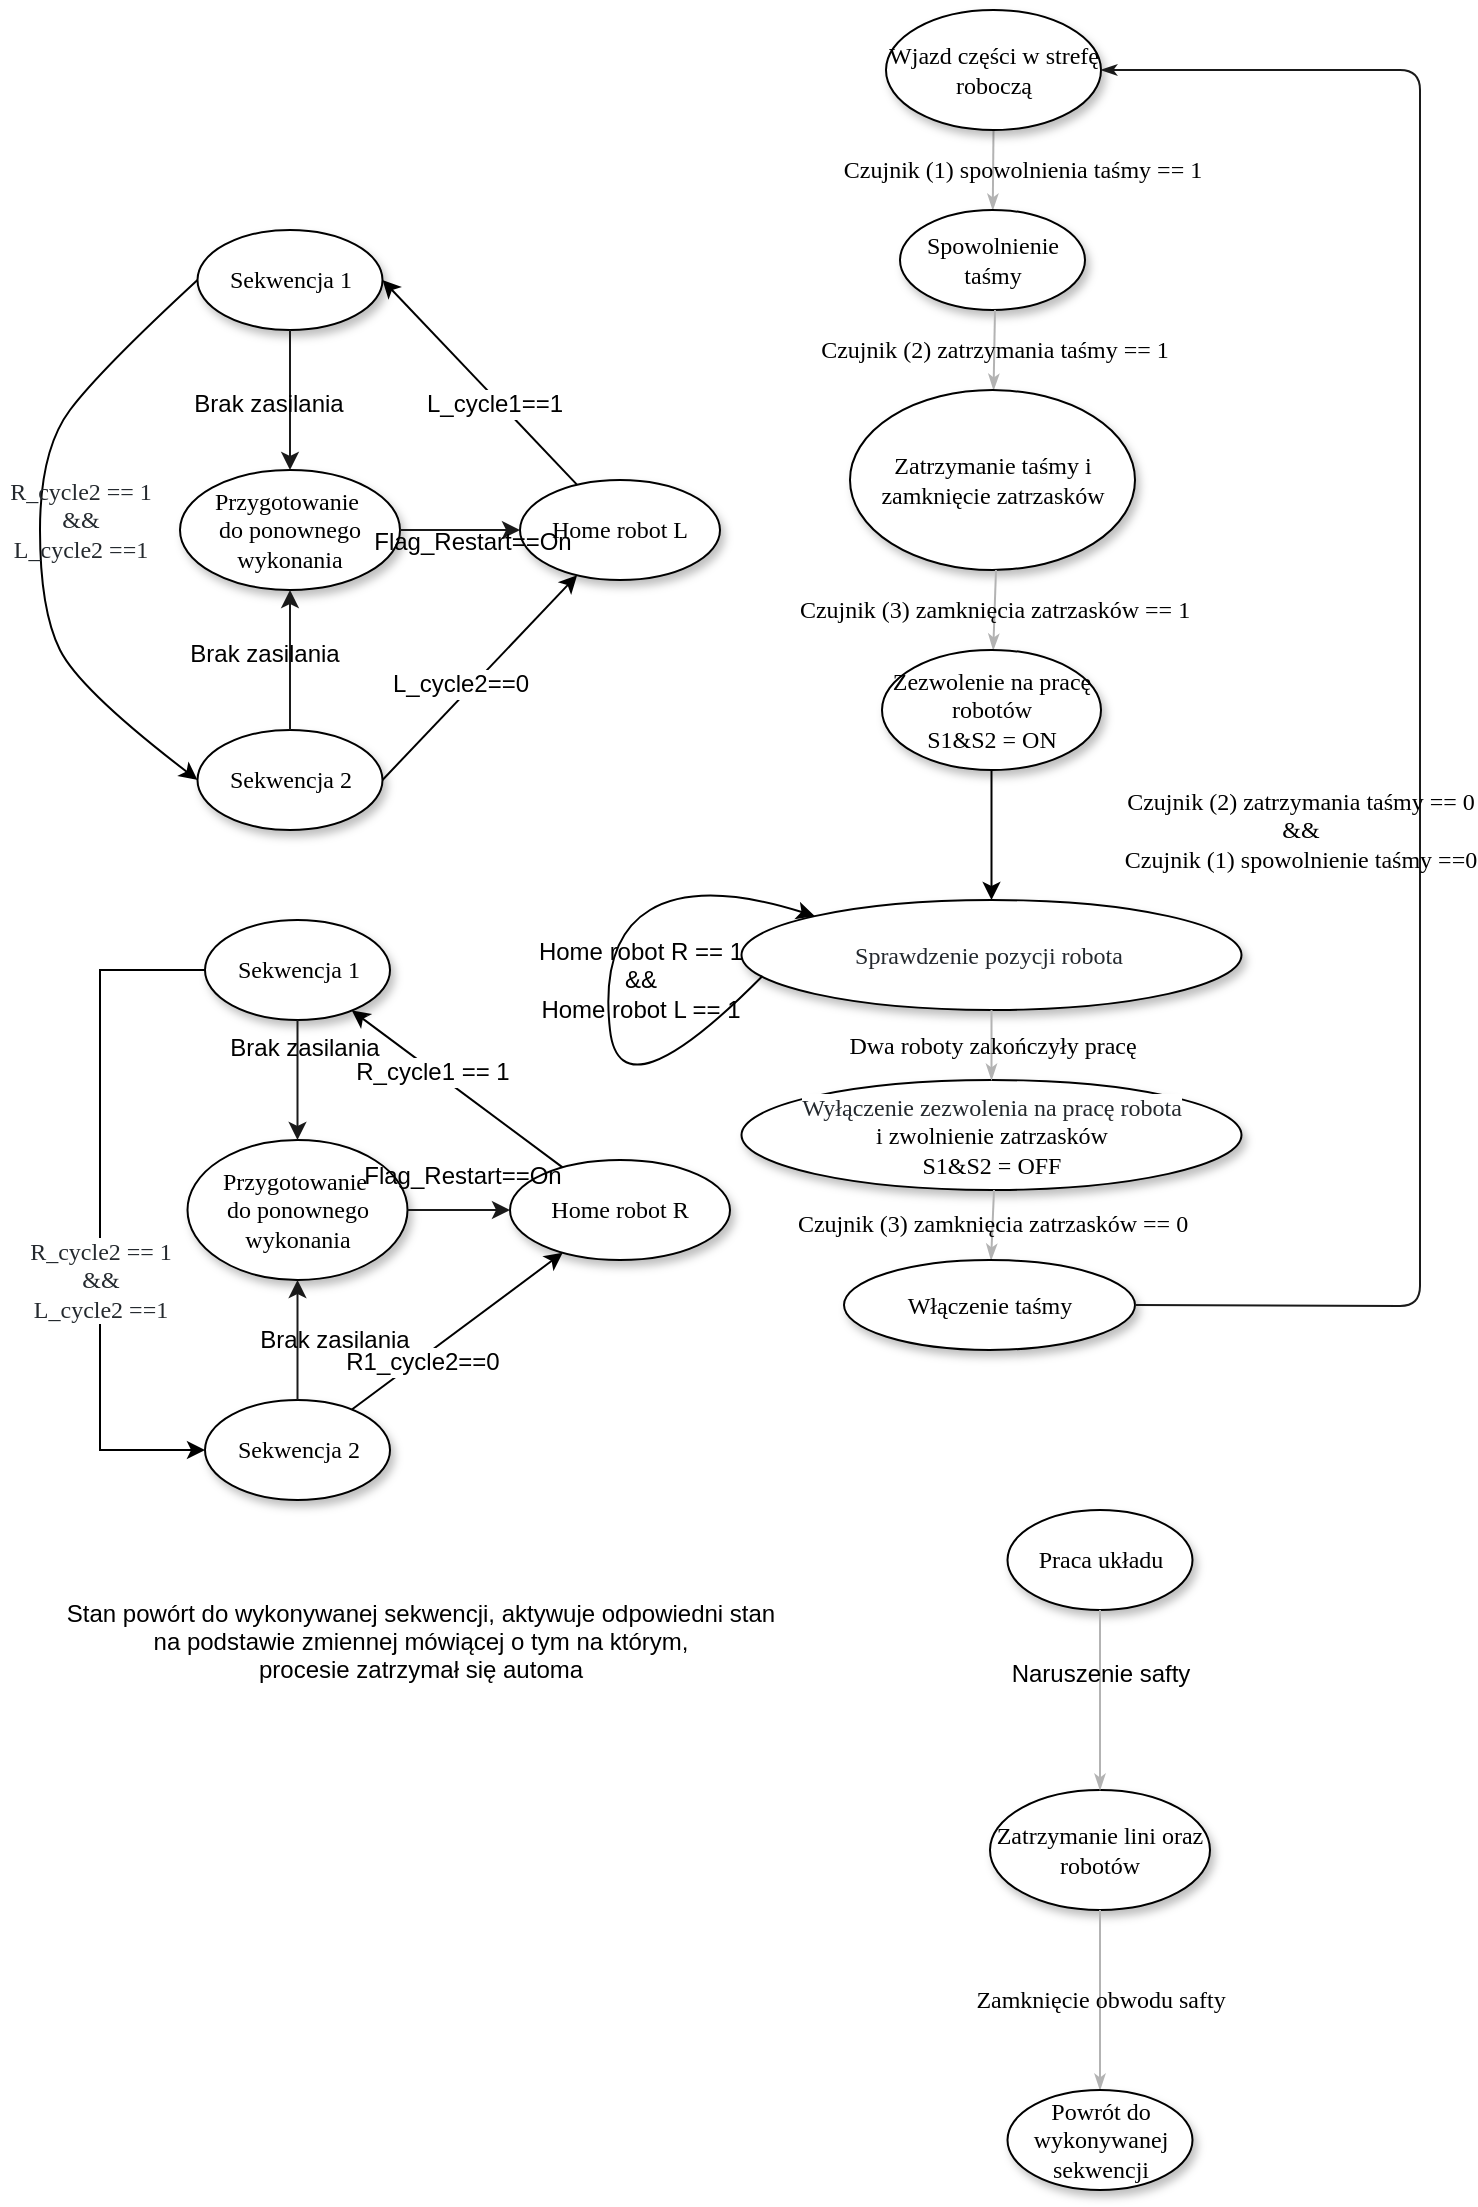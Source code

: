 <mxfile version="12.8.8" type="github">
  <diagram name="Page-1" id="42789a77-a242-8287-6e28-9cd8cfd52e62">
    <mxGraphModel dx="211" dy="548" grid="1" gridSize="10" guides="1" tooltips="1" connect="1" arrows="1" fold="1" page="1" pageScale="1" pageWidth="827" pageHeight="1169" background="#ffffff" math="0" shadow="0">
      <root>
        <mxCell id="0" />
        <mxCell id="1" parent="0" />
        <mxCell id="1ea317790d2ca983-14" value="Czujnik (1) spowolnienia taśmy == 1" style="edgeStyle=none;rounded=1;html=1;labelBackgroundColor=none;startArrow=none;startFill=0;startSize=5;endArrow=classicThin;endFill=1;endSize=5;jettySize=auto;orthogonalLoop=1;strokeColor=#B3B3B3;strokeWidth=1;fontFamily=Verdana;fontSize=12" parent="1" source="1ea317790d2ca983-1" target="1ea317790d2ca983-3" edge="1">
          <mxGeometry x="-0.008" y="13" relative="1" as="geometry">
            <mxPoint x="1" as="offset" />
          </mxGeometry>
        </mxCell>
        <mxCell id="1ea317790d2ca983-1" value="Wjazd części w strefę roboczą" style="ellipse;whiteSpace=wrap;html=1;rounded=0;shadow=1;comic=0;labelBackgroundColor=none;strokeWidth=1;fontFamily=Verdana;fontSize=12;align=center;" parent="1" vertex="1">
          <mxGeometry x="1293" y="20" width="107.5" height="60" as="geometry" />
        </mxCell>
        <mxCell id="1ea317790d2ca983-3" value="&lt;span&gt;Spowolnienie taśmy&lt;/span&gt;" style="ellipse;whiteSpace=wrap;html=1;rounded=0;shadow=1;comic=0;labelBackgroundColor=none;strokeWidth=1;fontFamily=Verdana;fontSize=12;align=center;" parent="1" vertex="1">
          <mxGeometry x="1300" y="120" width="92.5" height="50" as="geometry" />
        </mxCell>
        <mxCell id="OLLGJLySp4nUVTmZsZ1r-1" value="Czujnik (2) zatrzymania taśmy == 1" style="edgeStyle=none;rounded=1;html=1;labelBackgroundColor=none;startArrow=none;startFill=0;startSize=5;endArrow=classicThin;endFill=1;endSize=5;jettySize=auto;orthogonalLoop=1;strokeColor=#B3B3B3;strokeWidth=1;fontFamily=Verdana;fontSize=12" parent="1" target="OLLGJLySp4nUVTmZsZ1r-2" edge="1">
          <mxGeometry relative="1" as="geometry">
            <mxPoint x="1347.5" y="170" as="sourcePoint" />
          </mxGeometry>
        </mxCell>
        <mxCell id="OLLGJLySp4nUVTmZsZ1r-2" value="&lt;span&gt;Zatrzymanie taśmy i zamknięcie zatrzasków&lt;/span&gt;" style="ellipse;whiteSpace=wrap;html=1;rounded=0;shadow=1;comic=0;labelBackgroundColor=none;strokeWidth=1;fontFamily=Verdana;fontSize=12;align=center;" parent="1" vertex="1">
          <mxGeometry x="1275" y="210" width="142.5" height="90" as="geometry" />
        </mxCell>
        <mxCell id="OLLGJLySp4nUVTmZsZ1r-3" value="Czujnik (3) zamknięcia zatrzasków == 1" style="edgeStyle=none;rounded=1;html=1;labelBackgroundColor=none;startArrow=none;startFill=0;startSize=5;endArrow=classicThin;endFill=1;endSize=5;jettySize=auto;orthogonalLoop=1;strokeColor=#B3B3B3;strokeWidth=1;fontFamily=Verdana;fontSize=12" parent="1" target="OLLGJLySp4nUVTmZsZ1r-4" edge="1">
          <mxGeometry relative="1" as="geometry">
            <mxPoint x="1348" y="300" as="sourcePoint" />
          </mxGeometry>
        </mxCell>
        <mxCell id="QYaHjSco_v4jVhseYhSS-3" style="edgeStyle=orthogonalEdgeStyle;rounded=0;orthogonalLoop=1;jettySize=auto;html=1;" parent="1" source="OLLGJLySp4nUVTmZsZ1r-4" target="OLLGJLySp4nUVTmZsZ1r-15" edge="1">
          <mxGeometry relative="1" as="geometry" />
        </mxCell>
        <mxCell id="OLLGJLySp4nUVTmZsZ1r-4" value="&lt;div&gt;&lt;span&gt;Zezwolenie na pracę robotów&lt;/span&gt;&lt;/div&gt;&lt;div&gt;&lt;span&gt;S1&amp;amp;S2 = ON&lt;br&gt;&lt;/span&gt;&lt;/div&gt;" style="ellipse;whiteSpace=wrap;html=1;rounded=0;shadow=1;comic=0;labelBackgroundColor=none;strokeWidth=1;fontFamily=Verdana;fontSize=12;align=center;" parent="1" vertex="1">
          <mxGeometry x="1291" y="340" width="109.5" height="60" as="geometry" />
        </mxCell>
        <mxCell id="OLLGJLySp4nUVTmZsZ1r-6" value="&lt;span&gt;Home robot L&lt;br&gt;&lt;/span&gt;" style="ellipse;whiteSpace=wrap;html=1;rounded=0;shadow=1;comic=0;labelBackgroundColor=none;strokeWidth=1;fontFamily=Verdana;fontSize=12;align=center;" parent="1" vertex="1">
          <mxGeometry x="1110" y="255" width="100" height="50" as="geometry" />
        </mxCell>
        <mxCell id="OLLGJLySp4nUVTmZsZ1r-8" value="&lt;span&gt;Home robot R&lt;br&gt;&lt;/span&gt;" style="ellipse;whiteSpace=wrap;html=1;rounded=0;shadow=1;comic=0;labelBackgroundColor=none;strokeWidth=1;fontFamily=Verdana;fontSize=12;align=center;" parent="1" vertex="1">
          <mxGeometry x="1105" y="595" width="110" height="50" as="geometry" />
        </mxCell>
        <mxCell id="OLLGJLySp4nUVTmZsZ1r-15" value="&lt;span style=&quot;color: rgb(36 , 41 , 46) ; font-family: , &amp;#34;consolas&amp;#34; , &amp;#34;liberation mono&amp;#34; , &amp;#34;menlo&amp;#34; , monospace ; white-space: pre ; background-color: rgb(255 , 255 , 255)&quot;&gt;Sprawdzenie pozycji robota &lt;/span&gt;" style="ellipse;whiteSpace=wrap;html=1;rounded=0;shadow=1;comic=0;labelBackgroundColor=none;strokeWidth=1;fontFamily=Verdana;fontSize=12;align=center;" parent="1" vertex="1">
          <mxGeometry x="1220.75" y="465" width="250" height="55" as="geometry" />
        </mxCell>
        <mxCell id="OLLGJLySp4nUVTmZsZ1r-17" value="&lt;font color=&quot;#24292e&quot;&gt;&lt;span style=&quot;white-space: pre ; background-color: rgb(255 , 255 , 255)&quot;&gt;Wyłączenie zezwolenia na pracę robota&lt;br&gt;&lt;/span&gt;&lt;/font&gt;&lt;div&gt;i zwolnienie zatrzasków&lt;/div&gt;&lt;div&gt;S1&amp;amp;S2 = OFF&lt;br&gt;&lt;/div&gt;" style="ellipse;whiteSpace=wrap;html=1;rounded=0;shadow=1;comic=0;labelBackgroundColor=none;strokeWidth=1;fontFamily=Verdana;fontSize=12;align=center;" parent="1" vertex="1">
          <mxGeometry x="1220.75" y="555" width="250" height="55" as="geometry" />
        </mxCell>
        <mxCell id="OLLGJLySp4nUVTmZsZ1r-22" value="Czujnik (3) zamknięcia zatrzasków == 0" style="edgeStyle=none;rounded=1;html=1;labelBackgroundColor=none;startArrow=none;startFill=0;startSize=5;endArrow=classicThin;endFill=1;endSize=5;jettySize=auto;orthogonalLoop=1;strokeColor=#B3B3B3;strokeWidth=1;fontFamily=Verdana;fontSize=12" parent="1" target="OLLGJLySp4nUVTmZsZ1r-23" edge="1">
          <mxGeometry relative="1" as="geometry">
            <mxPoint x="1347" y="610" as="sourcePoint" />
          </mxGeometry>
        </mxCell>
        <mxCell id="OLLGJLySp4nUVTmZsZ1r-23" value="&lt;span&gt;Włączenie taśmy&lt;/span&gt;" style="ellipse;whiteSpace=wrap;html=1;rounded=0;shadow=1;comic=0;labelBackgroundColor=none;strokeWidth=1;fontFamily=Verdana;fontSize=12;align=center;" parent="1" vertex="1">
          <mxGeometry x="1272" y="645" width="145.5" height="45" as="geometry" />
        </mxCell>
        <mxCell id="OLLGJLySp4nUVTmZsZ1r-24" value="&lt;div&gt;Czujnik (2) zatrzymania taśmy == 0&lt;/div&gt;&lt;div&gt;&amp;amp;&amp;amp;&lt;br&gt;&lt;/div&gt;&lt;div&gt;Czujnik (1) spowolnienie taśmy ==0&lt;br&gt;&lt;/div&gt;" style="edgeStyle=none;rounded=1;html=1;labelBackgroundColor=none;startArrow=none;startFill=0;startSize=5;endArrow=classicThin;endFill=1;endSize=5;jettySize=auto;orthogonalLoop=1;strokeColor=#1A1A1A;strokeWidth=1;fontFamily=Verdana;fontSize=12;entryX=1;entryY=0.5;entryDx=0;entryDy=0;exitX=1;exitY=0.5;exitDx=0;exitDy=0;" parent="1" source="OLLGJLySp4nUVTmZsZ1r-23" target="1ea317790d2ca983-1" edge="1">
          <mxGeometry x="-0.173" y="60" relative="1" as="geometry">
            <mxPoint x="1420" y="728" as="sourcePoint" />
            <mxPoint x="1460" y="80" as="targetPoint" />
            <Array as="points">
              <mxPoint x="1560" y="668" />
              <mxPoint x="1560" y="480" />
              <mxPoint x="1560" y="410" />
              <mxPoint x="1560" y="50" />
            </Array>
            <mxPoint as="offset" />
          </mxGeometry>
        </mxCell>
        <mxCell id="JCXxb_k7L4Gy6FHqqTmz-3" value="" style="curved=1;endArrow=classic;html=1;exitX=0.042;exitY=0.691;exitDx=0;exitDy=0;entryX=0;entryY=0;entryDx=0;entryDy=0;exitPerimeter=0;" parent="1" source="OLLGJLySp4nUVTmZsZ1r-15" target="OLLGJLySp4nUVTmZsZ1r-15" edge="1">
          <mxGeometry width="50" height="50" relative="1" as="geometry">
            <mxPoint x="1226.555" y="511.766" as="sourcePoint" />
            <mxPoint x="1239.25" y="468.355" as="targetPoint" />
            <Array as="points">
              <mxPoint x="1160" y="575" />
              <mxPoint x="1150" y="485" />
              <mxPoint x="1200" y="455" />
            </Array>
          </mxGeometry>
        </mxCell>
        <mxCell id="JCXxb_k7L4Gy6FHqqTmz-4" value="&lt;div&gt;Home robot R == 1 &lt;br&gt;&lt;/div&gt;&lt;div&gt;&amp;amp;&amp;amp;&lt;/div&gt;&lt;div&gt;Home robot L == 1&lt;br&gt;&lt;/div&gt;" style="text;html=1;align=center;verticalAlign=middle;resizable=0;points=[];labelBackgroundColor=none;" parent="JCXxb_k7L4Gy6FHqqTmz-3" vertex="1" connectable="0">
          <mxGeometry x="-0.042" y="-5" relative="1" as="geometry">
            <mxPoint x="10.23" y="-22.68" as="offset" />
          </mxGeometry>
        </mxCell>
        <mxCell id="JCXxb_k7L4Gy6FHqqTmz-6" value="Dwa roboty zakończyły pracę" style="edgeStyle=none;rounded=1;html=1;labelBackgroundColor=none;startArrow=none;startFill=0;startSize=5;endArrow=classicThin;endFill=1;endSize=5;jettySize=auto;orthogonalLoop=1;strokeColor=#B3B3B3;strokeWidth=1;fontFamily=Verdana;fontSize=12;exitX=0.5;exitY=1;exitDx=0;exitDy=0;entryX=0.5;entryY=0;entryDx=0;entryDy=0;" parent="1" source="OLLGJLySp4nUVTmZsZ1r-15" target="OLLGJLySp4nUVTmZsZ1r-17" edge="1">
          <mxGeometry relative="1" as="geometry">
            <mxPoint x="1500" y="520" as="sourcePoint" />
            <mxPoint x="1500" y="570" as="targetPoint" />
          </mxGeometry>
        </mxCell>
        <mxCell id="FYHUPgaPEH7CVNJRQOQ_-2" value="" style="endArrow=classic;html=1;entryX=1;entryY=0.5;entryDx=0;entryDy=0;" parent="1" source="OLLGJLySp4nUVTmZsZ1r-6" target="FYHUPgaPEH7CVNJRQOQ_-3" edge="1">
          <mxGeometry width="50" height="50" relative="1" as="geometry">
            <mxPoint x="1180" y="300" as="sourcePoint" />
            <mxPoint x="1150" y="250" as="targetPoint" />
          </mxGeometry>
        </mxCell>
        <mxCell id="FYHUPgaPEH7CVNJRQOQ_-32" value="L_cycle1==1" style="text;html=1;align=center;verticalAlign=middle;resizable=0;points=[];labelBackgroundColor=#ffffff;" parent="FYHUPgaPEH7CVNJRQOQ_-2" vertex="1" connectable="0">
          <mxGeometry x="-0.176" y="2" relative="1" as="geometry">
            <mxPoint as="offset" />
          </mxGeometry>
        </mxCell>
        <mxCell id="FYHUPgaPEH7CVNJRQOQ_-3" value="&lt;span&gt;Sekwencja 1&lt;/span&gt;" style="ellipse;whiteSpace=wrap;html=1;rounded=0;shadow=1;comic=0;labelBackgroundColor=none;strokeWidth=1;fontFamily=Verdana;fontSize=12;align=center;" parent="1" vertex="1">
          <mxGeometry x="948.75" y="130" width="92.5" height="50" as="geometry" />
        </mxCell>
        <mxCell id="FYHUPgaPEH7CVNJRQOQ_-4" value="&lt;span&gt;Sekwencja 2&lt;/span&gt;" style="ellipse;whiteSpace=wrap;html=1;rounded=0;shadow=1;comic=0;labelBackgroundColor=none;strokeWidth=1;fontFamily=Verdana;fontSize=12;align=center;" parent="1" vertex="1">
          <mxGeometry x="948.75" y="380" width="92.5" height="50" as="geometry" />
        </mxCell>
        <mxCell id="FYHUPgaPEH7CVNJRQOQ_-5" value="" style="curved=1;endArrow=classic;html=1;exitX=0;exitY=0.5;exitDx=0;exitDy=0;entryX=0;entryY=0.5;entryDx=0;entryDy=0;" parent="1" source="FYHUPgaPEH7CVNJRQOQ_-3" target="FYHUPgaPEH7CVNJRQOQ_-4" edge="1">
          <mxGeometry width="50" height="50" relative="1" as="geometry">
            <mxPoint x="950" y="230" as="sourcePoint" />
            <mxPoint x="970" y="360" as="targetPoint" />
            <Array as="points">
              <mxPoint x="900" y="200" />
              <mxPoint x="870" y="240" />
              <mxPoint x="870" y="320" />
              <mxPoint x="890" y="360" />
            </Array>
          </mxGeometry>
        </mxCell>
        <mxCell id="FYHUPgaPEH7CVNJRQOQ_-6" value="&lt;span style=&quot;color: rgb(36 , 41 , 46) ; font-family: &amp;#34;verdana&amp;#34; ; white-space: pre&quot;&gt;R_cycle2 == 1&lt;br&gt;&lt;/span&gt;&lt;div&gt;&lt;span style=&quot;color: rgb(36 , 41 , 46) ; font-family: &amp;#34;verdana&amp;#34; ; white-space: pre&quot;&gt;&amp;amp;&amp;amp;&lt;/span&gt;&lt;/div&gt;&lt;div&gt;&lt;span style=&quot;color: rgb(36 , 41 , 46) ; font-family: &amp;#34;verdana&amp;#34; ; white-space: pre&quot;&gt;L_cycle2 ==1&lt;br&gt;&lt;/span&gt;&lt;/div&gt;" style="text;html=1;align=center;verticalAlign=middle;resizable=0;points=[];labelBackgroundColor=none;" parent="FYHUPgaPEH7CVNJRQOQ_-5" vertex="1" connectable="0">
          <mxGeometry x="-0.042" y="-5" relative="1" as="geometry">
            <mxPoint x="25.0" y="0.02" as="offset" />
          </mxGeometry>
        </mxCell>
        <mxCell id="FYHUPgaPEH7CVNJRQOQ_-7" value="" style="endArrow=classic;html=1;exitX=1;exitY=0.5;exitDx=0;exitDy=0;" parent="1" source="FYHUPgaPEH7CVNJRQOQ_-4" target="OLLGJLySp4nUVTmZsZ1r-6" edge="1">
          <mxGeometry width="50" height="50" relative="1" as="geometry">
            <mxPoint x="1100" y="290" as="sourcePoint" />
            <mxPoint x="1150" y="240" as="targetPoint" />
          </mxGeometry>
        </mxCell>
        <mxCell id="FYHUPgaPEH7CVNJRQOQ_-33" value="L_cycle2==0" style="text;html=1;align=center;verticalAlign=middle;resizable=0;points=[];labelBackgroundColor=#ffffff;" parent="FYHUPgaPEH7CVNJRQOQ_-7" vertex="1" connectable="0">
          <mxGeometry x="-0.13" y="5" relative="1" as="geometry">
            <mxPoint as="offset" />
          </mxGeometry>
        </mxCell>
        <mxCell id="QYaHjSco_v4jVhseYhSS-1" style="edgeStyle=orthogonalEdgeStyle;rounded=0;orthogonalLoop=1;jettySize=auto;html=1;" parent="1" source="FYHUPgaPEH7CVNJRQOQ_-8" target="FYHUPgaPEH7CVNJRQOQ_-9" edge="1">
          <mxGeometry relative="1" as="geometry">
            <mxPoint x="1230" y="750" as="targetPoint" />
            <Array as="points">
              <mxPoint x="900" y="500" />
              <mxPoint x="900" y="740" />
            </Array>
          </mxGeometry>
        </mxCell>
        <mxCell id="QYaHjSco_v4jVhseYhSS-4" value="&lt;span style=&quot;color: rgb(36 , 41 , 46) ; font-family: &amp;#34;verdana&amp;#34; ; white-space: pre&quot;&gt;R_cycle2 == 1&lt;br&gt;&lt;/span&gt;&lt;div&gt;&lt;span style=&quot;color: rgb(36 , 41 , 46) ; font-family: &amp;#34;verdana&amp;#34; ; white-space: pre&quot;&gt;&amp;amp;&amp;amp;&lt;/span&gt;&lt;/div&gt;&lt;div&gt;&lt;span style=&quot;color: rgb(36 , 41 , 46) ; font-family: &amp;#34;verdana&amp;#34; ; white-space: pre&quot;&gt;L_cycle2 ==1&lt;br&gt;&lt;/span&gt;&lt;/div&gt;" style="text;html=1;align=center;verticalAlign=middle;resizable=0;points=[];labelBackgroundColor=#ffffff;" parent="QYaHjSco_v4jVhseYhSS-1" vertex="1" connectable="0">
          <mxGeometry x="-0.378" y="90" relative="1" as="geometry">
            <mxPoint x="-90" y="99.5" as="offset" />
          </mxGeometry>
        </mxCell>
        <mxCell id="FYHUPgaPEH7CVNJRQOQ_-8" value="&lt;span&gt;Sekwencja 1&lt;/span&gt;" style="ellipse;whiteSpace=wrap;html=1;rounded=0;shadow=1;comic=0;labelBackgroundColor=none;strokeWidth=1;fontFamily=Verdana;fontSize=12;align=center;" parent="1" vertex="1">
          <mxGeometry x="952.5" y="475" width="92.5" height="50" as="geometry" />
        </mxCell>
        <mxCell id="FYHUPgaPEH7CVNJRQOQ_-9" value="&lt;span&gt;Sekwencja 2&lt;br&gt;&lt;/span&gt;" style="ellipse;whiteSpace=wrap;html=1;rounded=0;shadow=1;comic=0;labelBackgroundColor=none;strokeWidth=1;fontFamily=Verdana;fontSize=12;align=center;" parent="1" vertex="1">
          <mxGeometry x="952.5" y="715" width="92.5" height="50" as="geometry" />
        </mxCell>
        <mxCell id="FYHUPgaPEH7CVNJRQOQ_-12" value="" style="endArrow=classic;html=1;" parent="1" source="OLLGJLySp4nUVTmZsZ1r-8" target="FYHUPgaPEH7CVNJRQOQ_-8" edge="1">
          <mxGeometry width="50" height="50" relative="1" as="geometry">
            <mxPoint x="1928.483" y="332.356" as="sourcePoint" />
            <mxPoint x="1790.0" y="280" as="targetPoint" />
          </mxGeometry>
        </mxCell>
        <mxCell id="FYHUPgaPEH7CVNJRQOQ_-34" value="R_cycle1 == 1" style="text;html=1;align=center;verticalAlign=middle;resizable=0;points=[];labelBackgroundColor=#ffffff;" parent="FYHUPgaPEH7CVNJRQOQ_-12" vertex="1" connectable="0">
          <mxGeometry x="0.24" y="1" relative="1" as="geometry">
            <mxPoint as="offset" />
          </mxGeometry>
        </mxCell>
        <mxCell id="FYHUPgaPEH7CVNJRQOQ_-13" value="" style="endArrow=classic;html=1;" parent="1" source="FYHUPgaPEH7CVNJRQOQ_-9" target="OLLGJLySp4nUVTmZsZ1r-8" edge="1">
          <mxGeometry width="50" height="50" relative="1" as="geometry">
            <mxPoint x="1751.517" y="477.356" as="sourcePoint" />
            <mxPoint x="1840.0" y="435" as="targetPoint" />
          </mxGeometry>
        </mxCell>
        <mxCell id="FYHUPgaPEH7CVNJRQOQ_-35" value="R1_cycle2==0" style="text;html=1;align=center;verticalAlign=middle;resizable=0;points=[];labelBackgroundColor=#ffffff;" parent="FYHUPgaPEH7CVNJRQOQ_-13" vertex="1" connectable="0">
          <mxGeometry x="-0.362" y="-1" relative="1" as="geometry">
            <mxPoint x="1" as="offset" />
          </mxGeometry>
        </mxCell>
        <mxCell id="FYHUPgaPEH7CVNJRQOQ_-22" value="&lt;span&gt;Praca układu&lt;/span&gt;" style="ellipse;whiteSpace=wrap;html=1;rounded=0;shadow=1;comic=0;labelBackgroundColor=none;strokeWidth=1;fontFamily=Verdana;fontSize=12;align=center;" parent="1" vertex="1">
          <mxGeometry x="1353.75" y="770" width="92.5" height="50" as="geometry" />
        </mxCell>
        <mxCell id="FYHUPgaPEH7CVNJRQOQ_-23" value="Zatrzymanie lini oraz robotów" style="ellipse;whiteSpace=wrap;html=1;rounded=0;shadow=1;comic=0;labelBackgroundColor=none;strokeWidth=1;fontFamily=Verdana;fontSize=12;align=center;" parent="1" vertex="1">
          <mxGeometry x="1345" y="910" width="110" height="60" as="geometry" />
        </mxCell>
        <mxCell id="FYHUPgaPEH7CVNJRQOQ_-24" value="" style="edgeStyle=none;rounded=1;html=1;labelBackgroundColor=none;startArrow=none;startFill=0;startSize=5;endArrow=classicThin;endFill=1;endSize=5;jettySize=auto;orthogonalLoop=1;strokeColor=#B3B3B3;strokeWidth=1;fontFamily=Verdana;fontSize=12;exitX=0.5;exitY=1;exitDx=0;exitDy=0;entryX=0.5;entryY=0;entryDx=0;entryDy=0;" parent="1" source="FYHUPgaPEH7CVNJRQOQ_-22" target="FYHUPgaPEH7CVNJRQOQ_-23" edge="1">
          <mxGeometry x="0.0" relative="1" as="geometry">
            <mxPoint x="1533.75" y="850" as="sourcePoint" />
            <mxPoint x="1736.25" y="930" as="targetPoint" />
            <mxPoint as="offset" />
          </mxGeometry>
        </mxCell>
        <mxCell id="-9G8Z5qm2i0IHwVYOWqM-1" value="Naruszenie safty" style="text;html=1;align=center;verticalAlign=middle;resizable=0;points=[];labelBackgroundColor=none;" parent="FYHUPgaPEH7CVNJRQOQ_-24" connectable="0" vertex="1">
          <mxGeometry x="-0.289" relative="1" as="geometry">
            <mxPoint as="offset" />
          </mxGeometry>
        </mxCell>
        <mxCell id="FYHUPgaPEH7CVNJRQOQ_-25" value="Zamknięcie obwodu safty" style="edgeStyle=none;rounded=1;html=1;labelBackgroundColor=none;startArrow=none;startFill=0;startSize=5;endArrow=classicThin;endFill=1;endSize=5;jettySize=auto;orthogonalLoop=1;strokeColor=#B3B3B3;strokeWidth=1;fontFamily=Verdana;fontSize=12;exitX=0.5;exitY=1;exitDx=0;exitDy=0;" parent="1" source="FYHUPgaPEH7CVNJRQOQ_-23" target="FYHUPgaPEH7CVNJRQOQ_-28" edge="1">
          <mxGeometry x="0.0" relative="1" as="geometry">
            <mxPoint x="1463.75" y="960" as="sourcePoint" />
            <mxPoint x="1400" y="1075" as="targetPoint" />
            <mxPoint as="offset" />
          </mxGeometry>
        </mxCell>
        <mxCell id="FYHUPgaPEH7CVNJRQOQ_-28" value="&lt;span&gt;Powrót do wykonywanej sekwencji&lt;/span&gt;" style="ellipse;whiteSpace=wrap;html=1;rounded=0;shadow=1;comic=0;labelBackgroundColor=none;strokeWidth=1;fontFamily=Verdana;fontSize=12;align=center;" parent="1" vertex="1">
          <mxGeometry x="1353.75" y="1060" width="92.5" height="50" as="geometry" />
        </mxCell>
        <mxCell id="FYHUPgaPEH7CVNJRQOQ_-36" value="Przygotowanie&amp;nbsp;&lt;br&gt;do ponownego wykonania" style="ellipse;whiteSpace=wrap;html=1;rounded=0;shadow=1;comic=0;labelBackgroundColor=none;strokeWidth=1;fontFamily=Verdana;fontSize=12;align=center;" parent="1" vertex="1">
          <mxGeometry x="940" y="250" width="110" height="60" as="geometry" />
        </mxCell>
        <mxCell id="FYHUPgaPEH7CVNJRQOQ_-37" value="Przygotowanie&amp;nbsp;&lt;br&gt;do ponownego wykonania" style="ellipse;whiteSpace=wrap;html=1;rounded=0;shadow=1;comic=0;labelBackgroundColor=none;strokeWidth=1;fontFamily=Verdana;fontSize=12;align=center;" parent="1" vertex="1">
          <mxGeometry x="943.75" y="585" width="110" height="70" as="geometry" />
        </mxCell>
        <mxCell id="FYHUPgaPEH7CVNJRQOQ_-38" value="" style="endArrow=classic;html=1;strokeColor=#1A1A1A;exitX=0.5;exitY=1;exitDx=0;exitDy=0;" parent="1" source="FYHUPgaPEH7CVNJRQOQ_-8" target="FYHUPgaPEH7CVNJRQOQ_-37" edge="1">
          <mxGeometry width="50" height="50" relative="1" as="geometry">
            <mxPoint x="1870" y="440" as="sourcePoint" />
            <mxPoint x="1920" y="390" as="targetPoint" />
          </mxGeometry>
        </mxCell>
        <mxCell id="FYHUPgaPEH7CVNJRQOQ_-47" value="Brak zasilania" style="text;html=1;align=center;verticalAlign=middle;resizable=0;points=[];labelBackgroundColor=none;" parent="FYHUPgaPEH7CVNJRQOQ_-38" vertex="1" connectable="0">
          <mxGeometry x="-0.539" y="3" relative="1" as="geometry">
            <mxPoint as="offset" />
          </mxGeometry>
        </mxCell>
        <mxCell id="FYHUPgaPEH7CVNJRQOQ_-39" value="" style="endArrow=classic;html=1;strokeColor=#1A1A1A;exitX=0.5;exitY=0;exitDx=0;exitDy=0;" parent="1" source="FYHUPgaPEH7CVNJRQOQ_-9" target="FYHUPgaPEH7CVNJRQOQ_-37" edge="1">
          <mxGeometry width="50" height="50" relative="1" as="geometry">
            <mxPoint x="1946.25" y="410.0" as="sourcePoint" />
            <mxPoint x="1916.25" y="470" as="targetPoint" />
          </mxGeometry>
        </mxCell>
        <mxCell id="FYHUPgaPEH7CVNJRQOQ_-48" value="Brak zasilania" style="text;html=1;align=center;verticalAlign=middle;resizable=0;points=[];labelBackgroundColor=none;" parent="FYHUPgaPEH7CVNJRQOQ_-39" vertex="1" connectable="0">
          <mxGeometry x="0.478" y="1" relative="1" as="geometry">
            <mxPoint x="18.92" y="14.68" as="offset" />
          </mxGeometry>
        </mxCell>
        <mxCell id="FYHUPgaPEH7CVNJRQOQ_-40" value="" style="endArrow=classic;html=1;strokeColor=#1A1A1A;" parent="1" source="FYHUPgaPEH7CVNJRQOQ_-37" target="OLLGJLySp4nUVTmZsZ1r-8" edge="1">
          <mxGeometry width="50" height="50" relative="1" as="geometry">
            <mxPoint x="1956.25" y="420.0" as="sourcePoint" />
            <mxPoint x="1926.25" y="480" as="targetPoint" />
          </mxGeometry>
        </mxCell>
        <mxCell id="FYHUPgaPEH7CVNJRQOQ_-49" value="Flag_Restart==On" style="text;html=1;align=center;verticalAlign=middle;resizable=0;points=[];labelBackgroundColor=none;rotation=0;" parent="FYHUPgaPEH7CVNJRQOQ_-40" vertex="1" connectable="0">
          <mxGeometry x="-0.612" y="-3" relative="1" as="geometry">
            <mxPoint x="16.63" y="-20.3" as="offset" />
          </mxGeometry>
        </mxCell>
        <mxCell id="FYHUPgaPEH7CVNJRQOQ_-41" value="" style="endArrow=classic;html=1;strokeColor=#1A1A1A;entryX=0.5;entryY=0;entryDx=0;entryDy=0;" parent="1" source="FYHUPgaPEH7CVNJRQOQ_-3" target="FYHUPgaPEH7CVNJRQOQ_-36" edge="1">
          <mxGeometry width="50" height="50" relative="1" as="geometry">
            <mxPoint x="990" y="190.0" as="sourcePoint" />
            <mxPoint x="960" y="250" as="targetPoint" />
          </mxGeometry>
        </mxCell>
        <mxCell id="FYHUPgaPEH7CVNJRQOQ_-44" value="Brak zasilania" style="text;html=1;align=center;verticalAlign=middle;resizable=0;points=[];labelBackgroundColor=none;" parent="FYHUPgaPEH7CVNJRQOQ_-41" vertex="1" connectable="0">
          <mxGeometry x="0.349" relative="1" as="geometry">
            <mxPoint x="-10.88" y="-10.07" as="offset" />
          </mxGeometry>
        </mxCell>
        <mxCell id="FYHUPgaPEH7CVNJRQOQ_-42" value="" style="endArrow=classic;html=1;strokeColor=#1A1A1A;entryX=0.5;entryY=1;entryDx=0;entryDy=0;exitX=0.5;exitY=0;exitDx=0;exitDy=0;" parent="1" source="FYHUPgaPEH7CVNJRQOQ_-4" target="FYHUPgaPEH7CVNJRQOQ_-36" edge="1">
          <mxGeometry width="50" height="50" relative="1" as="geometry">
            <mxPoint x="1000" y="200.0" as="sourcePoint" />
            <mxPoint x="1046.25" y="260.0" as="targetPoint" />
          </mxGeometry>
        </mxCell>
        <mxCell id="FYHUPgaPEH7CVNJRQOQ_-46" value="Brak zasilania" style="text;html=1;align=center;verticalAlign=middle;resizable=0;points=[];labelBackgroundColor=none;" parent="FYHUPgaPEH7CVNJRQOQ_-42" vertex="1" connectable="0">
          <mxGeometry x="0.526" y="-3" relative="1" as="geometry">
            <mxPoint x="-16.46" y="14.77" as="offset" />
          </mxGeometry>
        </mxCell>
        <mxCell id="FYHUPgaPEH7CVNJRQOQ_-43" value="" style="endArrow=classic;html=1;strokeColor=#1A1A1A;exitX=1;exitY=0.5;exitDx=0;exitDy=0;" parent="1" source="FYHUPgaPEH7CVNJRQOQ_-36" target="OLLGJLySp4nUVTmZsZ1r-6" edge="1">
          <mxGeometry width="50" height="50" relative="1" as="geometry">
            <mxPoint x="1010" y="210.0" as="sourcePoint" />
            <mxPoint x="1056.25" y="270.0" as="targetPoint" />
          </mxGeometry>
        </mxCell>
        <mxCell id="FYHUPgaPEH7CVNJRQOQ_-50" value="&lt;span style=&quot;&quot;&gt;Flag_Restart==On&lt;br&gt;&lt;/span&gt;" style="text;html=1;align=center;verticalAlign=middle;resizable=0;points=[];labelBackgroundColor=none;" parent="FYHUPgaPEH7CVNJRQOQ_-43" vertex="1" connectable="0">
          <mxGeometry x="-0.444" y="2" relative="1" as="geometry">
            <mxPoint x="19.45" y="7.52" as="offset" />
          </mxGeometry>
        </mxCell>
        <mxCell id="w1gUlYuHQQZhndwBypMO-4" value="&lt;div&gt;Stan powórt do wykonywanej sekwencji, aktywuje odpowiedni stan&lt;/div&gt;&lt;div&gt;na podstawie zmiennej mówiącej o tym na którym,&lt;/div&gt;&lt;div&gt; procesie zatrzymał się automa&lt;/div&gt;&lt;br&gt;&lt;div&gt;&lt;br&gt;&lt;/div&gt;" style="text;html=1;align=center;verticalAlign=middle;resizable=0;points=[];autosize=1;" parent="1" vertex="1">
          <mxGeometry x="850" y="810" width="420" height="80" as="geometry" />
        </mxCell>
      </root>
    </mxGraphModel>
  </diagram>
</mxfile>
